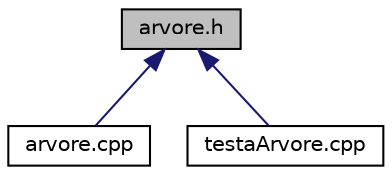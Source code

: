 digraph "arvore.h"
{
  edge [fontname="Helvetica",fontsize="10",labelfontname="Helvetica",labelfontsize="10"];
  node [fontname="Helvetica",fontsize="10",shape=record];
  Node1 [label="arvore.h",height=0.2,width=0.4,color="black", fillcolor="grey75", style="filled", fontcolor="black"];
  Node1 -> Node2 [dir="back",color="midnightblue",fontsize="10",style="solid",fontname="Helvetica"];
  Node2 [label="arvore.cpp",height=0.2,width=0.4,color="black", fillcolor="white", style="filled",URL="$arvore_8cpp.html"];
  Node1 -> Node3 [dir="back",color="midnightblue",fontsize="10",style="solid",fontname="Helvetica"];
  Node3 [label="testaArvore.cpp",height=0.2,width=0.4,color="black", fillcolor="white", style="filled",URL="$testa_arvore_8cpp.html"];
}
